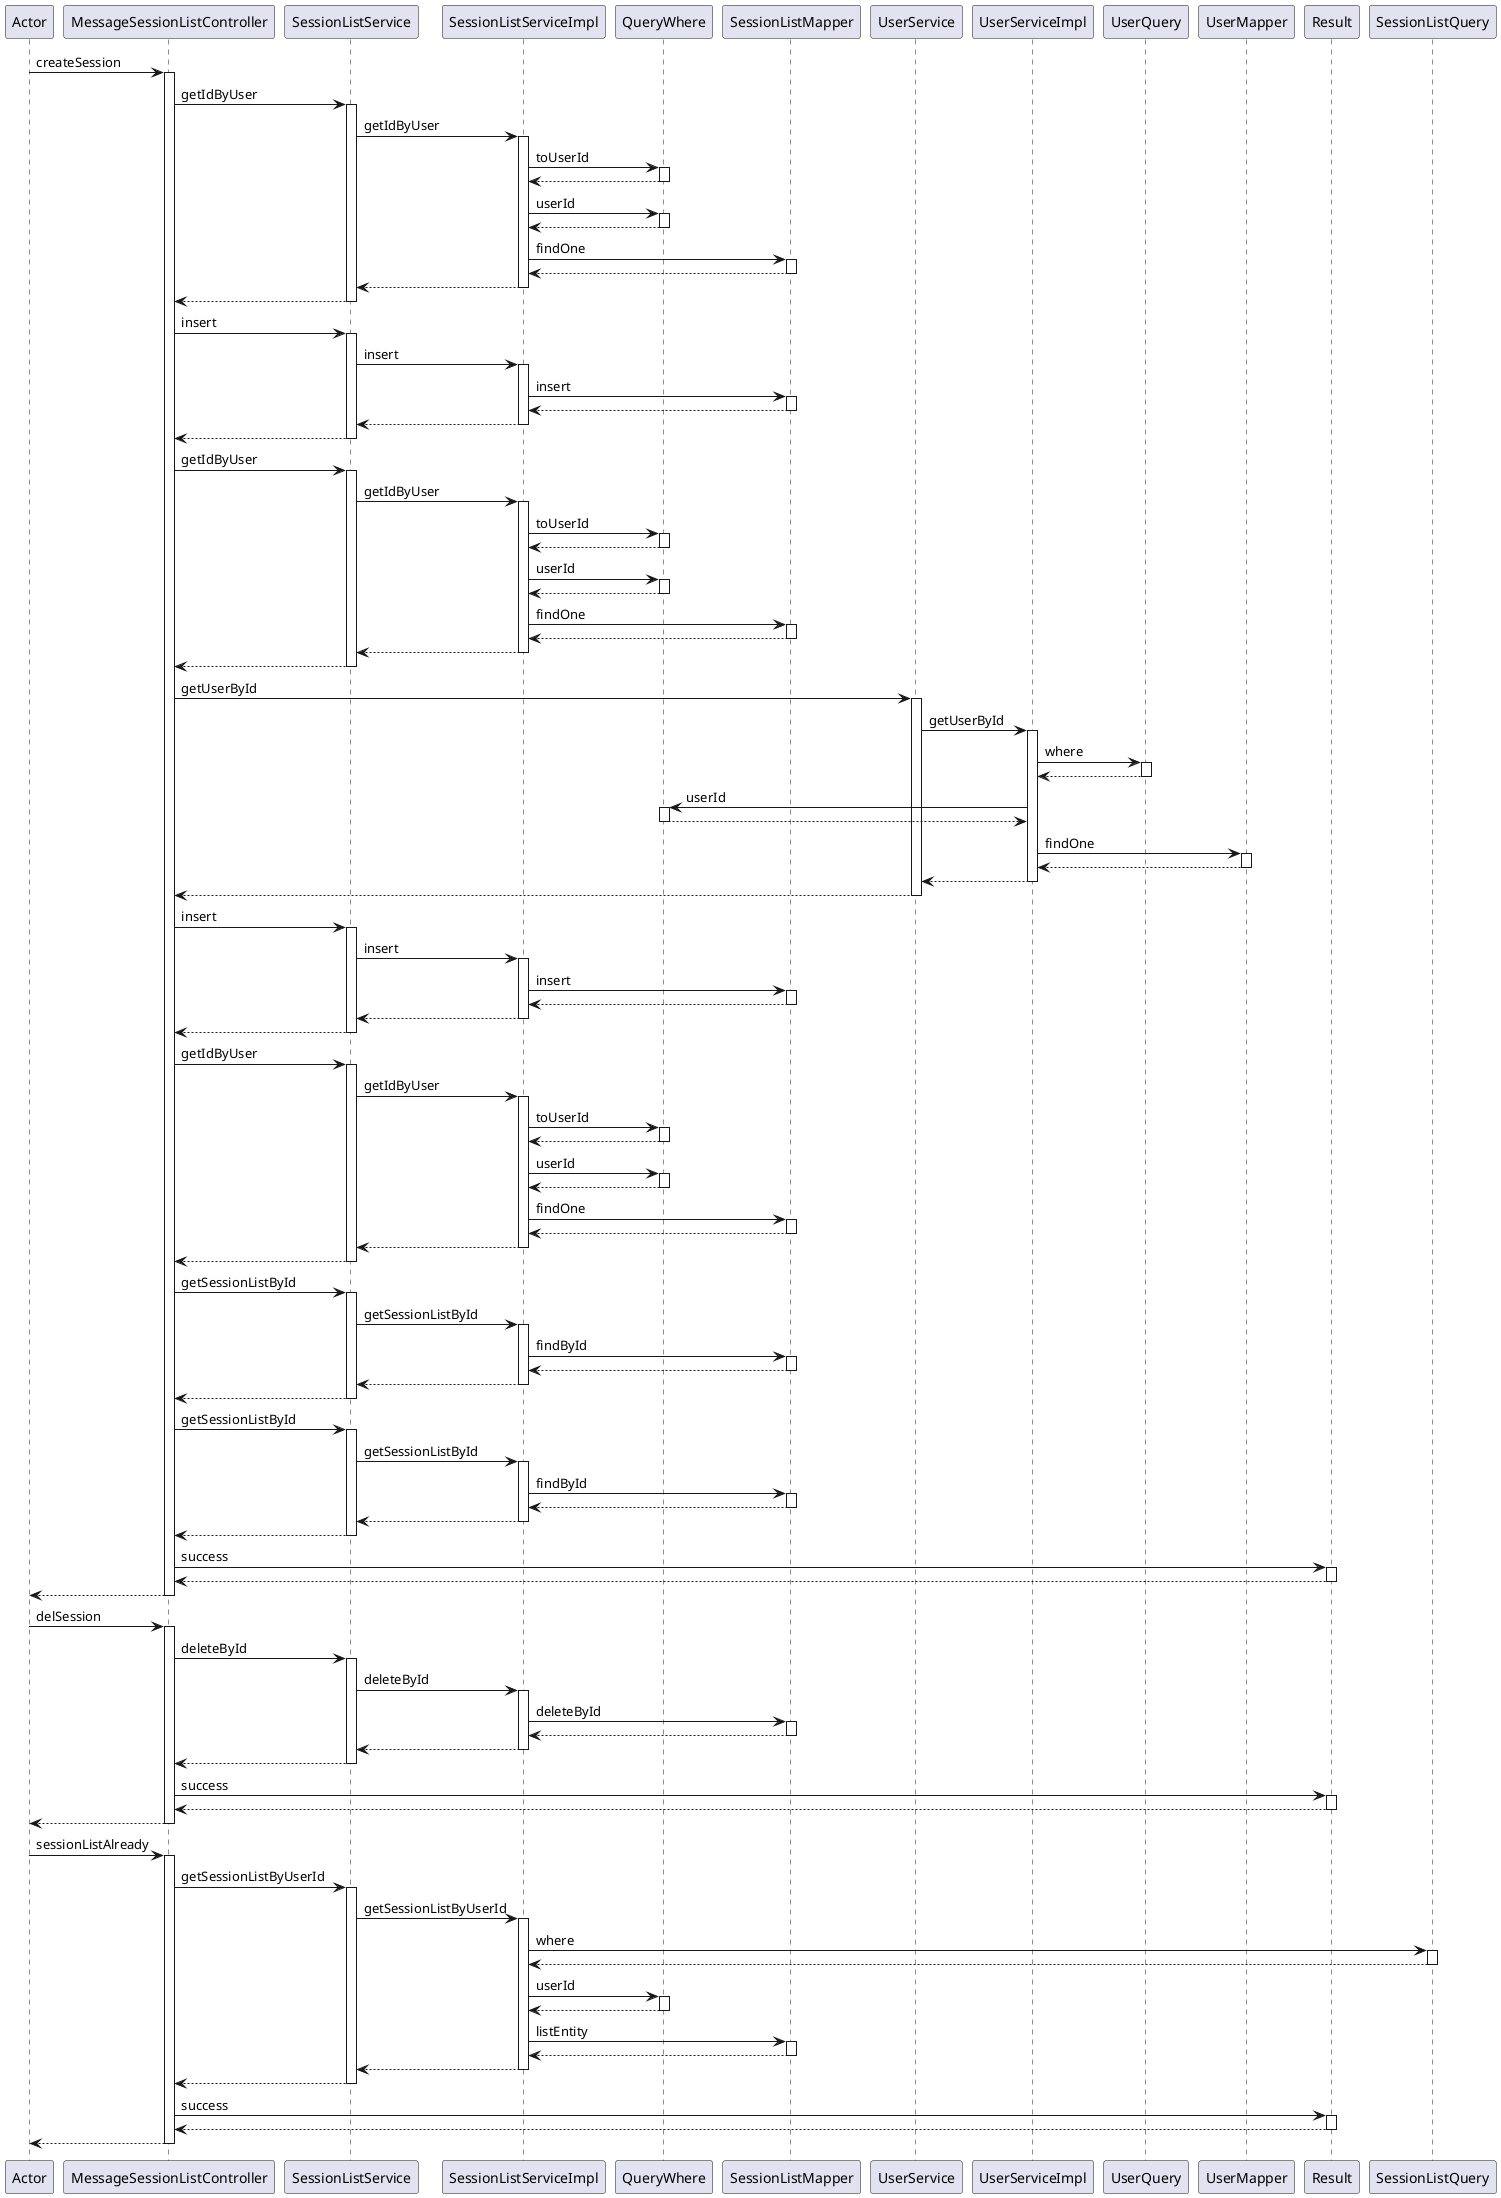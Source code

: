 @startuml
participant Actor
Actor -> MessageSessionListController : createSession
activate MessageSessionListController
MessageSessionListController -> SessionListService : getIdByUser
activate SessionListService
SessionListService -> SessionListServiceImpl : getIdByUser
activate SessionListServiceImpl
SessionListServiceImpl -> QueryWhere : toUserId
activate QueryWhere
QueryWhere --> SessionListServiceImpl
deactivate QueryWhere
SessionListServiceImpl -> QueryWhere : userId
activate QueryWhere
QueryWhere --> SessionListServiceImpl
deactivate QueryWhere
SessionListServiceImpl -> SessionListMapper : findOne
activate SessionListMapper
SessionListMapper --> SessionListServiceImpl
deactivate SessionListMapper
SessionListServiceImpl --> SessionListService
deactivate SessionListServiceImpl
SessionListService --> MessageSessionListController
deactivate SessionListService
MessageSessionListController -> SessionListService : insert
activate SessionListService
SessionListService -> SessionListServiceImpl : insert
activate SessionListServiceImpl
SessionListServiceImpl -> SessionListMapper : insert
activate SessionListMapper
SessionListMapper --> SessionListServiceImpl
deactivate SessionListMapper
SessionListServiceImpl --> SessionListService
deactivate SessionListServiceImpl
SessionListService --> MessageSessionListController
deactivate SessionListService
MessageSessionListController -> SessionListService : getIdByUser
activate SessionListService
SessionListService -> SessionListServiceImpl : getIdByUser
activate SessionListServiceImpl
SessionListServiceImpl -> QueryWhere : toUserId
activate QueryWhere
QueryWhere --> SessionListServiceImpl
deactivate QueryWhere
SessionListServiceImpl -> QueryWhere : userId
activate QueryWhere
QueryWhere --> SessionListServiceImpl
deactivate QueryWhere
SessionListServiceImpl -> SessionListMapper : findOne
activate SessionListMapper
SessionListMapper --> SessionListServiceImpl
deactivate SessionListMapper
SessionListServiceImpl --> SessionListService
deactivate SessionListServiceImpl
SessionListService --> MessageSessionListController
deactivate SessionListService
MessageSessionListController -> UserService : getUserById
activate UserService
UserService -> UserServiceImpl : getUserById
activate UserServiceImpl
UserServiceImpl -> UserQuery : where
activate UserQuery
UserQuery --> UserServiceImpl
deactivate UserQuery
UserServiceImpl -> QueryWhere : userId
activate QueryWhere
QueryWhere --> UserServiceImpl
deactivate QueryWhere
UserServiceImpl -> UserMapper : findOne
activate UserMapper
UserMapper --> UserServiceImpl
deactivate UserMapper
UserServiceImpl --> UserService
deactivate UserServiceImpl
UserService --> MessageSessionListController
deactivate UserService
MessageSessionListController -> SessionListService : insert
activate SessionListService
SessionListService -> SessionListServiceImpl : insert
activate SessionListServiceImpl
SessionListServiceImpl -> SessionListMapper : insert
activate SessionListMapper
SessionListMapper --> SessionListServiceImpl
deactivate SessionListMapper
SessionListServiceImpl --> SessionListService
deactivate SessionListServiceImpl
SessionListService --> MessageSessionListController
deactivate SessionListService
MessageSessionListController -> SessionListService : getIdByUser
activate SessionListService
SessionListService -> SessionListServiceImpl : getIdByUser
activate SessionListServiceImpl
SessionListServiceImpl -> QueryWhere : toUserId
activate QueryWhere
QueryWhere --> SessionListServiceImpl
deactivate QueryWhere
SessionListServiceImpl -> QueryWhere : userId
activate QueryWhere
QueryWhere --> SessionListServiceImpl
deactivate QueryWhere
SessionListServiceImpl -> SessionListMapper : findOne
activate SessionListMapper
SessionListMapper --> SessionListServiceImpl
deactivate SessionListMapper
SessionListServiceImpl --> SessionListService
deactivate SessionListServiceImpl
SessionListService --> MessageSessionListController
deactivate SessionListService
MessageSessionListController -> SessionListService : getSessionListById
activate SessionListService
SessionListService -> SessionListServiceImpl : getSessionListById
activate SessionListServiceImpl
SessionListServiceImpl -> SessionListMapper : findById
activate SessionListMapper
SessionListMapper --> SessionListServiceImpl
deactivate SessionListMapper
SessionListServiceImpl --> SessionListService
deactivate SessionListServiceImpl
SessionListService --> MessageSessionListController
deactivate SessionListService
MessageSessionListController -> SessionListService : getSessionListById
activate SessionListService
SessionListService -> SessionListServiceImpl : getSessionListById
activate SessionListServiceImpl
SessionListServiceImpl -> SessionListMapper : findById
activate SessionListMapper
SessionListMapper --> SessionListServiceImpl
deactivate SessionListMapper
SessionListServiceImpl --> SessionListService
deactivate SessionListServiceImpl
SessionListService --> MessageSessionListController
deactivate SessionListService
MessageSessionListController -> Result : success
activate Result
Result --> MessageSessionListController
deactivate Result
return



Actor -> MessageSessionListController : delSession
activate MessageSessionListController
MessageSessionListController -> SessionListService : deleteById
activate SessionListService
SessionListService -> SessionListServiceImpl : deleteById
activate SessionListServiceImpl
SessionListServiceImpl -> SessionListMapper : deleteById
activate SessionListMapper
SessionListMapper --> SessionListServiceImpl
deactivate SessionListMapper
SessionListServiceImpl --> SessionListService
deactivate SessionListServiceImpl
SessionListService --> MessageSessionListController
deactivate SessionListService
MessageSessionListController -> Result : success
activate Result
Result --> MessageSessionListController
deactivate Result
return
 


Actor -> MessageSessionListController : sessionListAlready
activate MessageSessionListController
MessageSessionListController -> SessionListService : getSessionListByUserId
activate SessionListService
SessionListService -> SessionListServiceImpl : getSessionListByUserId
activate SessionListServiceImpl
SessionListServiceImpl -> SessionListQuery : where
activate SessionListQuery
SessionListQuery --> SessionListServiceImpl
deactivate SessionListQuery
SessionListServiceImpl -> QueryWhere : userId
activate QueryWhere
QueryWhere --> SessionListServiceImpl
deactivate QueryWhere
SessionListServiceImpl -> SessionListMapper : listEntity
activate SessionListMapper
SessionListMapper --> SessionListServiceImpl
deactivate SessionListMapper
SessionListServiceImpl --> SessionListService
deactivate SessionListServiceImpl
SessionListService --> MessageSessionListController
deactivate SessionListService
MessageSessionListController -> Result : success
activate Result
Result --> MessageSessionListController
deactivate Result
return
@enduml


@enduml